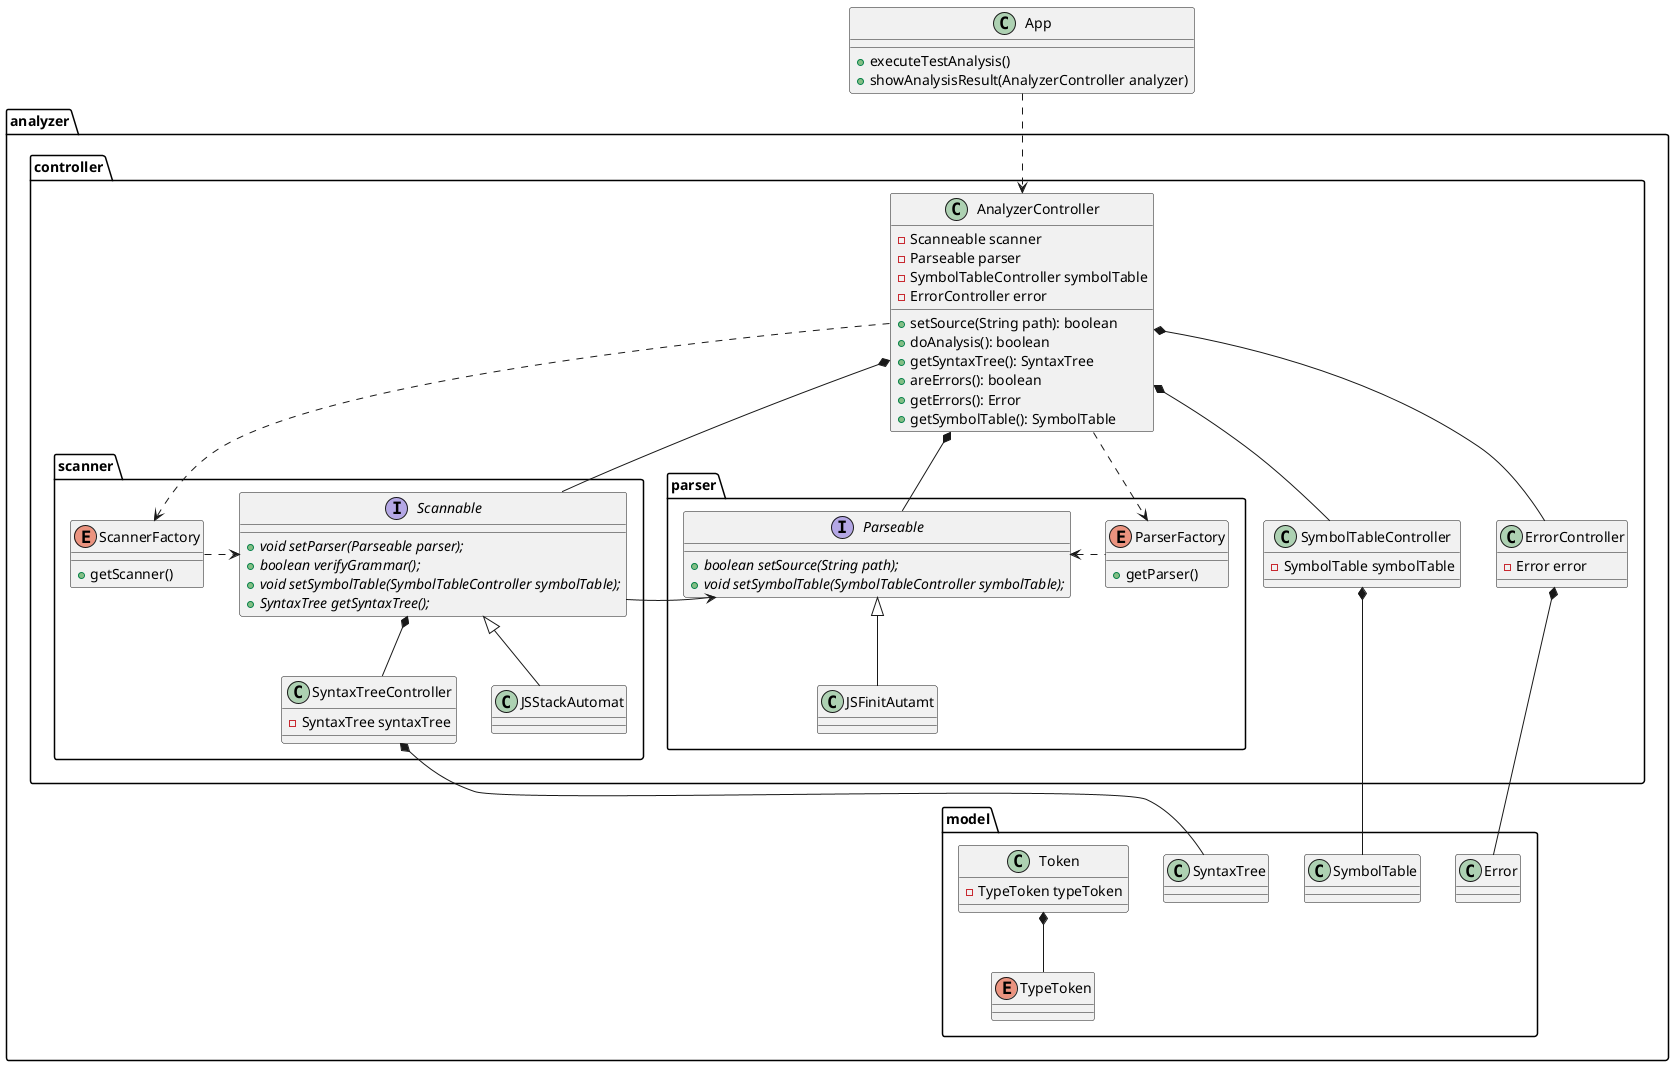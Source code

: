 @startuml classdiagram


class App{
    +executeTestAnalysis()
    +showAnalysisResult(AnalyzerController analyzer)
}

package analyzer{

    package controller{

        class AnalyzerController{
            -Scanneable scanner
            -Parseable parser
            -SymbolTableController symbolTable
            -ErrorController error
            +setSource(String path): boolean
            +doAnalysis(): boolean
            +getSyntaxTree(): SyntaxTree
            +areErrors(): boolean
            +getErrors(): Error
            +getSymbolTable(): SymbolTable
        }

        class SymbolTableController{
            -SymbolTable symbolTable

        }

        class ErrorController{
            -Error error

        }


        package scanner{

            enum ScannerFactory{
                +getScanner()
            }


            class SyntaxTreeController{
                -SyntaxTree syntaxTree

            }

            interface Scannable{
                +{abstract}void setParser(Parseable parser);
                +{abstract}boolean verifyGrammar();
                +{abstract}void setSymbolTable(SymbolTableController symbolTable);
                +{abstract}SyntaxTree getSyntaxTree();
            }

            class JSStackAutomat{

            }

            JSStackAutomat -up-|> Scannable
            Scannable *-- SyntaxTreeController

            ScannerFactory .right.> Scannable


        }

        package parser{

            enum ParserFactory{
                +getParser()
            }

            interface Parseable{
                +{abstract} boolean setSource(String path);
                +{abstract} void setSymbolTable(SymbolTableController symbolTable);

            }

            class JSFinitAutamt{

            }

            JSFinitAutamt -up-|> Parseable
            ParserFactory .left.> Parseable

        }



        AnalyzerController *-- Parseable
        AnalyzerController *-- Scannable
        AnalyzerController *-- SymbolTableController
        AnalyzerController *-- ErrorController

        AnalyzerController ..> ParserFactory
        AnalyzerController ..> ScannerFactory

        Scannable -right-> Parseable

    }


    package model{

        class Error{

        }

        class SyntaxTree{

        }

        class SymbolTable


        class Token{
            -TypeToken typeToken
        }

        enum TypeToken{

        }

        Token *-- TypeToken

    }

    SymbolTableController *-- SymbolTable
    ErrorController *-- Error

    SyntaxTreeController *-- SyntaxTree





}


App .down.> AnalyzerController



@enduml